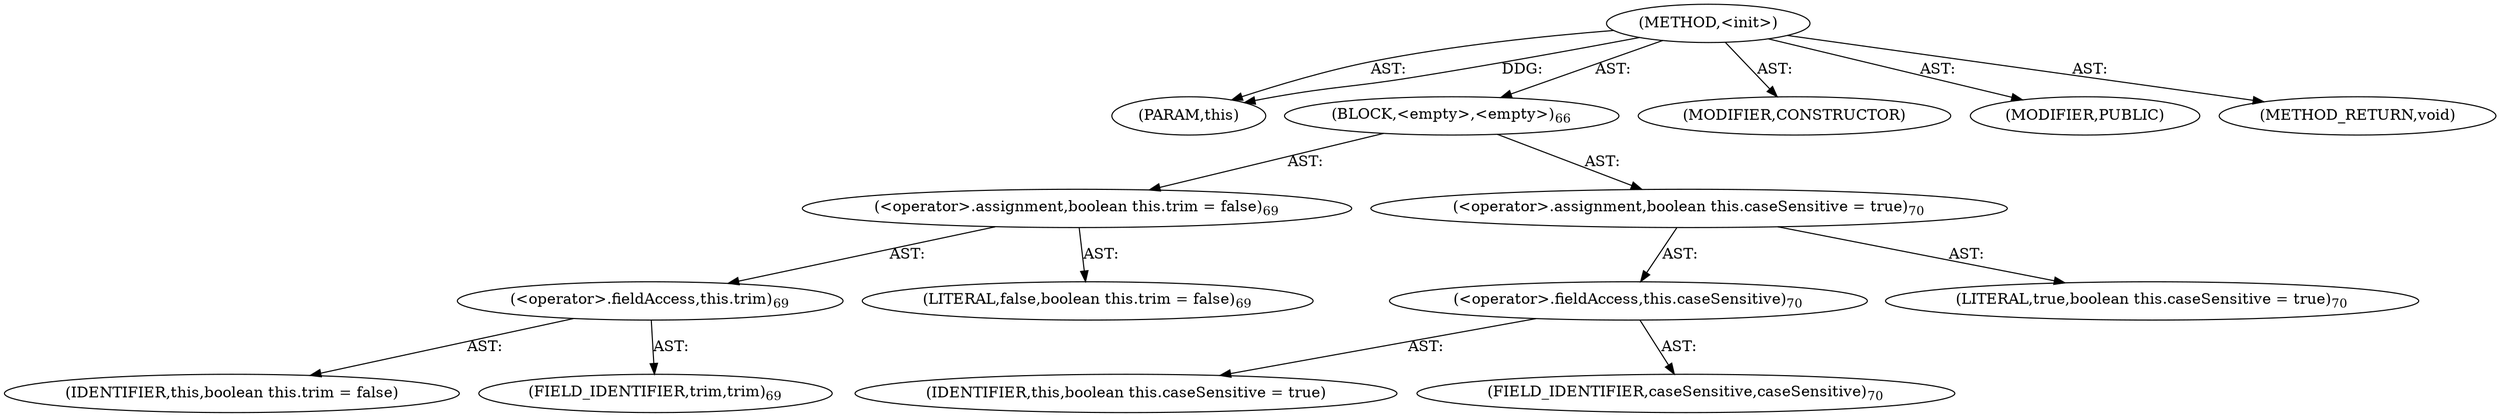 digraph "&lt;init&gt;" {  
"111669149701" [label = <(METHOD,&lt;init&gt;)> ]
"115964117001" [label = <(PARAM,this)> ]
"25769803784" [label = <(BLOCK,&lt;empty&gt;,&lt;empty&gt;)<SUB>66</SUB>> ]
"30064771107" [label = <(&lt;operator&gt;.assignment,boolean this.trim = false)<SUB>69</SUB>> ]
"30064771108" [label = <(&lt;operator&gt;.fieldAccess,this.trim)<SUB>69</SUB>> ]
"68719476759" [label = <(IDENTIFIER,this,boolean this.trim = false)> ]
"55834574864" [label = <(FIELD_IDENTIFIER,trim,trim)<SUB>69</SUB>> ]
"90194313220" [label = <(LITERAL,false,boolean this.trim = false)<SUB>69</SUB>> ]
"30064771109" [label = <(&lt;operator&gt;.assignment,boolean this.caseSensitive = true)<SUB>70</SUB>> ]
"30064771110" [label = <(&lt;operator&gt;.fieldAccess,this.caseSensitive)<SUB>70</SUB>> ]
"68719476760" [label = <(IDENTIFIER,this,boolean this.caseSensitive = true)> ]
"55834574865" [label = <(FIELD_IDENTIFIER,caseSensitive,caseSensitive)<SUB>70</SUB>> ]
"90194313221" [label = <(LITERAL,true,boolean this.caseSensitive = true)<SUB>70</SUB>> ]
"133143986190" [label = <(MODIFIER,CONSTRUCTOR)> ]
"133143986191" [label = <(MODIFIER,PUBLIC)> ]
"128849018885" [label = <(METHOD_RETURN,void)> ]
  "111669149701" -> "115964117001"  [ label = "AST: "] 
  "111669149701" -> "25769803784"  [ label = "AST: "] 
  "111669149701" -> "133143986190"  [ label = "AST: "] 
  "111669149701" -> "133143986191"  [ label = "AST: "] 
  "111669149701" -> "128849018885"  [ label = "AST: "] 
  "25769803784" -> "30064771107"  [ label = "AST: "] 
  "25769803784" -> "30064771109"  [ label = "AST: "] 
  "30064771107" -> "30064771108"  [ label = "AST: "] 
  "30064771107" -> "90194313220"  [ label = "AST: "] 
  "30064771108" -> "68719476759"  [ label = "AST: "] 
  "30064771108" -> "55834574864"  [ label = "AST: "] 
  "30064771109" -> "30064771110"  [ label = "AST: "] 
  "30064771109" -> "90194313221"  [ label = "AST: "] 
  "30064771110" -> "68719476760"  [ label = "AST: "] 
  "30064771110" -> "55834574865"  [ label = "AST: "] 
  "111669149701" -> "115964117001"  [ label = "DDG: "] 
}
